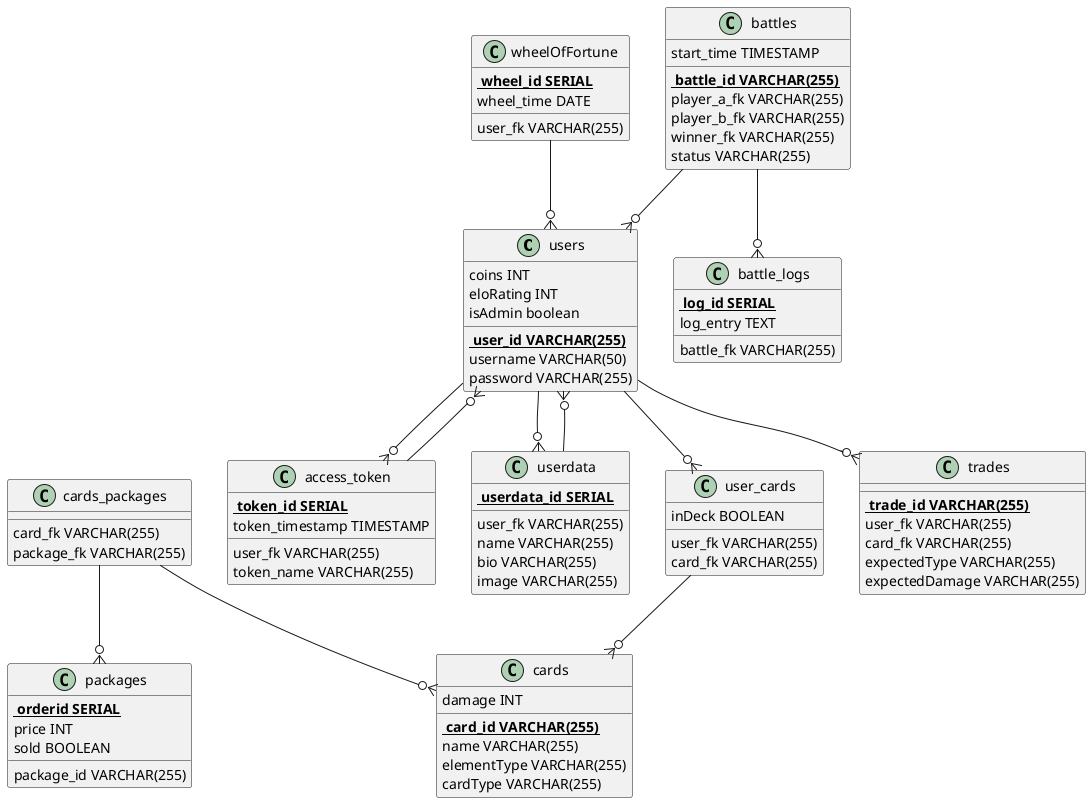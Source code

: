 @startuml
!define Table class
!define PK <b><u>

Table users {
  PK user_id VARCHAR(255)
  username VARCHAR(50)
  password VARCHAR(255)
  coins INT
  eloRating INT
  isAdmin boolean
}

Table access_token {
  PK token_id SERIAL
  user_fk VARCHAR(255)
  token_name VARCHAR(255)
  token_timestamp TIMESTAMP
}

Table userdata {
  PK userdata_id SERIAL
  user_fk VARCHAR(255)
  name VARCHAR(255)
  bio VARCHAR(255)
  image VARCHAR(255)
}

Table cards {
  PK card_id VARCHAR(255)
  name VARCHAR(255)
  damage INT
  elementType VARCHAR(255)
  cardType VARCHAR(255)
}

Table packages {
  PK orderid SERIAL
  package_id VARCHAR(255)
  price INT
  sold BOOLEAN
}

Table cards_packages {
  card_fk VARCHAR(255)
  package_fk VARCHAR(255)
}

Table user_cards {
  user_fk VARCHAR(255)
  card_fk VARCHAR(255)
  inDeck BOOLEAN
}

Table trades {
  PK trade_id VARCHAR(255)
  user_fk VARCHAR(255)
  card_fk VARCHAR(255)
  expectedType VARCHAR(255)
  expectedDamage VARCHAR(255)
}

Table battles {
  PK battle_id VARCHAR(255)
  player_a_fk VARCHAR(255)
  player_b_fk VARCHAR(255)
  winner_fk VARCHAR(255)
  start_time TIMESTAMP
  status VARCHAR(255)
}

Table battle_logs {
  PK log_id SERIAL
  battle_fk VARCHAR(255)
  log_entry TEXT
}

Table wheelOfFortune {
  PK wheel_id SERIAL
  user_fk VARCHAR(255)
  wheel_time DATE
}

users --o{ access_token
users --o{ userdata
users --o{ user_cards
users --o{ trades
access_token --o{ users
userdata --o{ users
cards_packages --o{ cards
cards_packages --o{ packages
user_cards --o{ cards
battles --o{ battle_logs
battles --o{ users
wheelOfFortune --o{ users

@enduml
